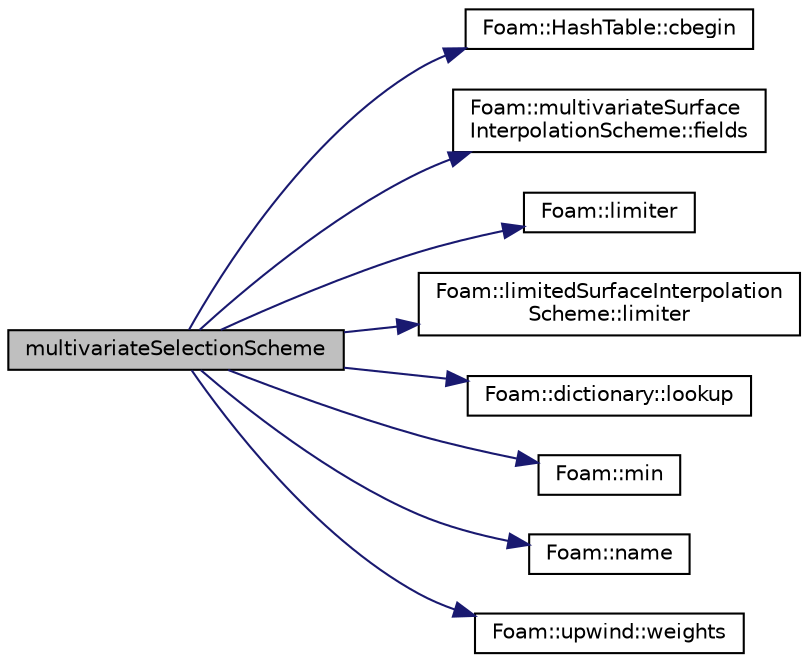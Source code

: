 digraph "multivariateSelectionScheme"
{
  bgcolor="transparent";
  edge [fontname="Helvetica",fontsize="10",labelfontname="Helvetica",labelfontsize="10"];
  node [fontname="Helvetica",fontsize="10",shape=record];
  rankdir="LR";
  Node1 [label="multivariateSelectionScheme",height=0.2,width=0.4,color="black", fillcolor="grey75", style="filled" fontcolor="black"];
  Node1 -> Node2 [color="midnightblue",fontsize="10",style="solid",fontname="Helvetica"];
  Node2 [label="Foam::HashTable::cbegin",height=0.2,width=0.4,color="black",URL="$classFoam_1_1HashTable.html#ab1189730928df4f10269890176772b84",tooltip="const_iterator set to the beginning of the HashTable "];
  Node1 -> Node3 [color="midnightblue",fontsize="10",style="solid",fontname="Helvetica"];
  Node3 [label="Foam::multivariateSurface\lInterpolationScheme::fields",height=0.2,width=0.4,color="black",URL="$classFoam_1_1multivariateSurfaceInterpolationScheme.html#a4db6efa278bacbf935835862de929dc0",tooltip="Return fields to be interpolated. "];
  Node1 -> Node4 [color="midnightblue",fontsize="10",style="solid",fontname="Helvetica"];
  Node4 [label="Foam::limiter",height=0.2,width=0.4,color="black",URL="$namespaceFoam.html#a91b6d6ef3a8b548d41f3dc0346c12145"];
  Node1 -> Node5 [color="midnightblue",fontsize="10",style="solid",fontname="Helvetica"];
  Node5 [label="Foam::limitedSurfaceInterpolation\lScheme::limiter",height=0.2,width=0.4,color="black",URL="$classFoam_1_1limitedSurfaceInterpolationScheme.html#aab0be3cf328398fa59499fe83573d220",tooltip="Return the interpolation weighting factors. "];
  Node1 -> Node6 [color="midnightblue",fontsize="10",style="solid",fontname="Helvetica"];
  Node6 [label="Foam::dictionary::lookup",height=0.2,width=0.4,color="black",URL="$classFoam_1_1dictionary.html#ad0f1ad1c91ed2fc6b9c146c656f00054",tooltip="Find and return an entry data stream. FatalIOError if not found, or if the number of tokens is incorr..."];
  Node1 -> Node7 [color="midnightblue",fontsize="10",style="solid",fontname="Helvetica"];
  Node7 [label="Foam::min",height=0.2,width=0.4,color="black",URL="$namespaceFoam.html#a96b65441175bbfb9a869045dc05fb0b9",tooltip="Find the min value in labelHashSet, optionally limited by second argument. "];
  Node1 -> Node8 [color="midnightblue",fontsize="10",style="solid",fontname="Helvetica"];
  Node8 [label="Foam::name",height=0.2,width=0.4,color="black",URL="$namespaceFoam.html#a6c8b447ab587a5b141fdabdfac4d4da3",tooltip="Return string representation of complex. "];
  Node1 -> Node9 [color="midnightblue",fontsize="10",style="solid",fontname="Helvetica"];
  Node9 [label="Foam::upwind::weights",height=0.2,width=0.4,color="black",URL="$classFoam_1_1upwind.html#aa6029eb897998ae8c0b50a04ffbb5e0c",tooltip="Return the interpolation weighting factors. "];
}
